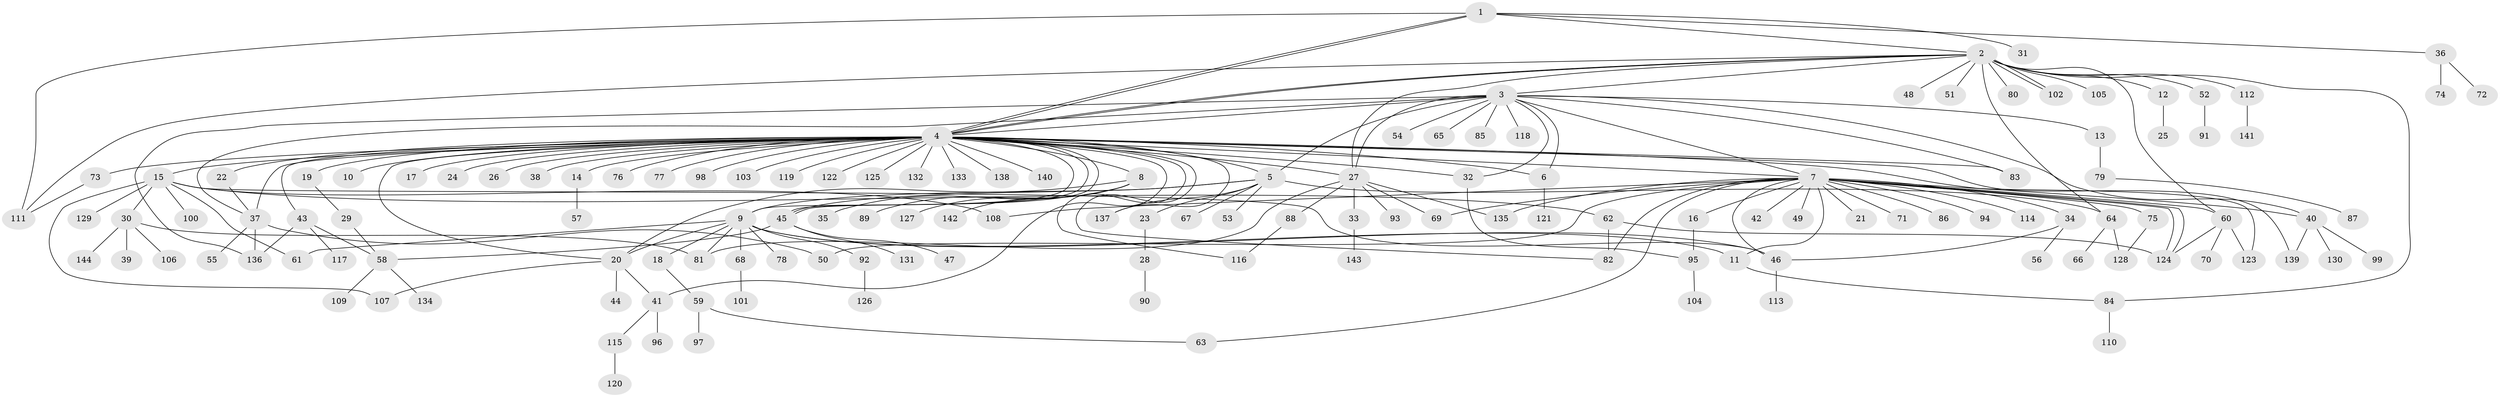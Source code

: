// Generated by graph-tools (version 1.1) at 2025/49/03/09/25 03:49:50]
// undirected, 144 vertices, 197 edges
graph export_dot {
graph [start="1"]
  node [color=gray90,style=filled];
  1;
  2;
  3;
  4;
  5;
  6;
  7;
  8;
  9;
  10;
  11;
  12;
  13;
  14;
  15;
  16;
  17;
  18;
  19;
  20;
  21;
  22;
  23;
  24;
  25;
  26;
  27;
  28;
  29;
  30;
  31;
  32;
  33;
  34;
  35;
  36;
  37;
  38;
  39;
  40;
  41;
  42;
  43;
  44;
  45;
  46;
  47;
  48;
  49;
  50;
  51;
  52;
  53;
  54;
  55;
  56;
  57;
  58;
  59;
  60;
  61;
  62;
  63;
  64;
  65;
  66;
  67;
  68;
  69;
  70;
  71;
  72;
  73;
  74;
  75;
  76;
  77;
  78;
  79;
  80;
  81;
  82;
  83;
  84;
  85;
  86;
  87;
  88;
  89;
  90;
  91;
  92;
  93;
  94;
  95;
  96;
  97;
  98;
  99;
  100;
  101;
  102;
  103;
  104;
  105;
  106;
  107;
  108;
  109;
  110;
  111;
  112;
  113;
  114;
  115;
  116;
  117;
  118;
  119;
  120;
  121;
  122;
  123;
  124;
  125;
  126;
  127;
  128;
  129;
  130;
  131;
  132;
  133;
  134;
  135;
  136;
  137;
  138;
  139;
  140;
  141;
  142;
  143;
  144;
  1 -- 2;
  1 -- 4;
  1 -- 4;
  1 -- 31;
  1 -- 36;
  1 -- 111;
  2 -- 3;
  2 -- 4;
  2 -- 4;
  2 -- 12;
  2 -- 27;
  2 -- 48;
  2 -- 51;
  2 -- 52;
  2 -- 60;
  2 -- 64;
  2 -- 80;
  2 -- 84;
  2 -- 102;
  2 -- 102;
  2 -- 105;
  2 -- 111;
  2 -- 112;
  3 -- 4;
  3 -- 5;
  3 -- 6;
  3 -- 7;
  3 -- 13;
  3 -- 27;
  3 -- 32;
  3 -- 37;
  3 -- 40;
  3 -- 54;
  3 -- 65;
  3 -- 83;
  3 -- 85;
  3 -- 118;
  3 -- 136;
  4 -- 5;
  4 -- 6;
  4 -- 7;
  4 -- 8;
  4 -- 9;
  4 -- 10;
  4 -- 14;
  4 -- 15;
  4 -- 17;
  4 -- 19;
  4 -- 20;
  4 -- 22;
  4 -- 24;
  4 -- 26;
  4 -- 27;
  4 -- 32;
  4 -- 37;
  4 -- 38;
  4 -- 41;
  4 -- 43;
  4 -- 45;
  4 -- 45;
  4 -- 73;
  4 -- 76;
  4 -- 77;
  4 -- 82;
  4 -- 83;
  4 -- 98;
  4 -- 103;
  4 -- 116;
  4 -- 119;
  4 -- 122;
  4 -- 123;
  4 -- 125;
  4 -- 132;
  4 -- 133;
  4 -- 137;
  4 -- 138;
  4 -- 139;
  4 -- 140;
  5 -- 9;
  5 -- 23;
  5 -- 45;
  5 -- 53;
  5 -- 64;
  5 -- 67;
  5 -- 137;
  6 -- 121;
  7 -- 11;
  7 -- 16;
  7 -- 21;
  7 -- 34;
  7 -- 40;
  7 -- 42;
  7 -- 46;
  7 -- 49;
  7 -- 50;
  7 -- 60;
  7 -- 63;
  7 -- 69;
  7 -- 71;
  7 -- 75;
  7 -- 82;
  7 -- 86;
  7 -- 94;
  7 -- 108;
  7 -- 114;
  7 -- 124;
  7 -- 124;
  7 -- 135;
  8 -- 20;
  8 -- 35;
  8 -- 89;
  8 -- 127;
  8 -- 142;
  9 -- 11;
  9 -- 18;
  9 -- 20;
  9 -- 46;
  9 -- 61;
  9 -- 68;
  9 -- 78;
  9 -- 81;
  9 -- 92;
  11 -- 84;
  12 -- 25;
  13 -- 79;
  14 -- 57;
  15 -- 30;
  15 -- 46;
  15 -- 61;
  15 -- 62;
  15 -- 100;
  15 -- 107;
  15 -- 108;
  15 -- 129;
  16 -- 95;
  18 -- 59;
  19 -- 29;
  20 -- 41;
  20 -- 44;
  20 -- 107;
  22 -- 37;
  23 -- 28;
  27 -- 33;
  27 -- 69;
  27 -- 81;
  27 -- 88;
  27 -- 93;
  27 -- 135;
  28 -- 90;
  29 -- 58;
  30 -- 39;
  30 -- 81;
  30 -- 106;
  30 -- 144;
  32 -- 95;
  33 -- 143;
  34 -- 46;
  34 -- 56;
  36 -- 72;
  36 -- 74;
  37 -- 50;
  37 -- 55;
  37 -- 136;
  40 -- 99;
  40 -- 130;
  40 -- 139;
  41 -- 96;
  41 -- 115;
  43 -- 58;
  43 -- 117;
  43 -- 136;
  45 -- 47;
  45 -- 58;
  45 -- 131;
  46 -- 113;
  52 -- 91;
  58 -- 109;
  58 -- 134;
  59 -- 63;
  59 -- 97;
  60 -- 70;
  60 -- 123;
  60 -- 124;
  62 -- 82;
  62 -- 124;
  64 -- 66;
  64 -- 128;
  68 -- 101;
  73 -- 111;
  75 -- 128;
  79 -- 87;
  84 -- 110;
  88 -- 116;
  92 -- 126;
  95 -- 104;
  112 -- 141;
  115 -- 120;
}
